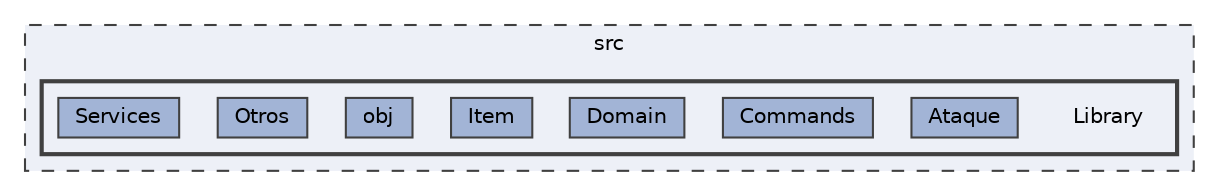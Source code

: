 digraph "C:/Users/Isabela/Desktop/INGENIERÍA/Programación II/Repositorios/pii_2024_2_equipo14/src/Library"
{
 // INTERACTIVE_SVG=YES
 // LATEX_PDF_SIZE
  bgcolor="transparent";
  edge [fontname=Helvetica,fontsize=10,labelfontname=Helvetica,labelfontsize=10];
  node [fontname=Helvetica,fontsize=10,shape=box,height=0.2,width=0.4];
  compound=true
  subgraph clusterdir_68267d1309a1af8e8297ef4c3efbcdba {
    graph [ bgcolor="#edf0f7", pencolor="grey25", label="src", fontname=Helvetica,fontsize=10 style="filled,dashed", URL="dir_68267d1309a1af8e8297ef4c3efbcdba.html",tooltip=""]
  subgraph clusterdir_f741251061e5c7c7ed48ab45c3348f11 {
    graph [ bgcolor="#edf0f7", pencolor="grey25", label="", fontname=Helvetica,fontsize=10 style="filled,bold", URL="dir_f741251061e5c7c7ed48ab45c3348f11.html",tooltip=""]
    dir_f741251061e5c7c7ed48ab45c3348f11 [shape=plaintext, label="Library"];
  dir_49c6254b98a9b9eb8bb4a19c2aa3e1fc [label="Ataque", fillcolor="#a2b4d6", color="grey25", style="filled", URL="dir_49c6254b98a9b9eb8bb4a19c2aa3e1fc.html",tooltip=""];
  dir_c008c50350ae5a8ff46a2d72b681473c [label="Commands", fillcolor="#a2b4d6", color="grey25", style="filled", URL="dir_c008c50350ae5a8ff46a2d72b681473c.html",tooltip=""];
  dir_1aa3de2ac0d80960014a3e5d4b1c4e69 [label="Domain", fillcolor="#a2b4d6", color="grey25", style="filled", URL="dir_1aa3de2ac0d80960014a3e5d4b1c4e69.html",tooltip=""];
  dir_6c2d4d6b0dd6565c602de96f36b42cbb [label="Item", fillcolor="#a2b4d6", color="grey25", style="filled", URL="dir_6c2d4d6b0dd6565c602de96f36b42cbb.html",tooltip=""];
  dir_489a34f874ee199237b4241587f8b6f5 [label="obj", fillcolor="#a2b4d6", color="grey25", style="filled", URL="dir_489a34f874ee199237b4241587f8b6f5.html",tooltip=""];
  dir_1bf831e3ee1b85e5f05f8f8626ece706 [label="Otros", fillcolor="#a2b4d6", color="grey25", style="filled", URL="dir_1bf831e3ee1b85e5f05f8f8626ece706.html",tooltip=""];
  dir_f34ccfc2e84e060712e8a2693295cc54 [label="Services", fillcolor="#a2b4d6", color="grey25", style="filled", URL="dir_f34ccfc2e84e060712e8a2693295cc54.html",tooltip=""];
  }
  }
}
